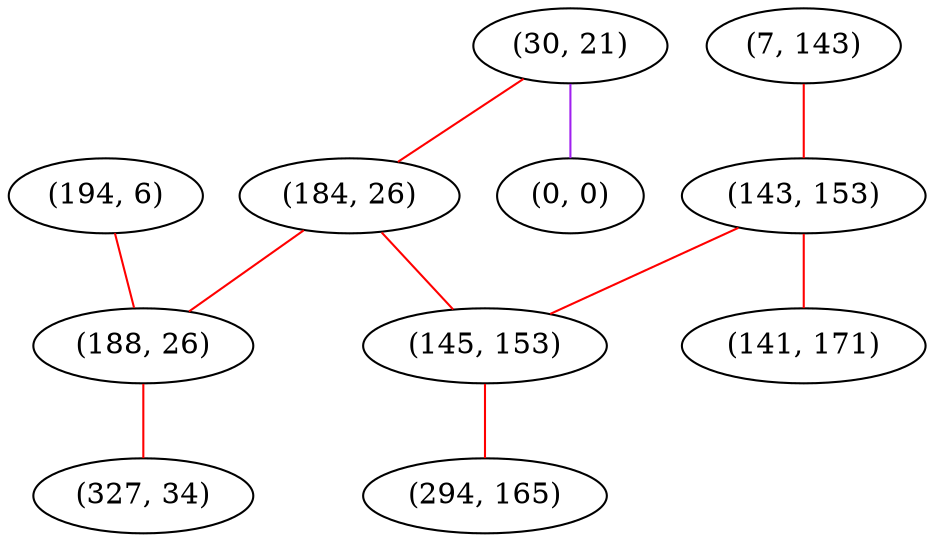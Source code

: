 graph "" {
"(194, 6)";
"(7, 143)";
"(30, 21)";
"(143, 153)";
"(184, 26)";
"(0, 0)";
"(145, 153)";
"(188, 26)";
"(327, 34)";
"(294, 165)";
"(141, 171)";
"(194, 6)" -- "(188, 26)"  [color=red, key=0, weight=1];
"(7, 143)" -- "(143, 153)"  [color=red, key=0, weight=1];
"(30, 21)" -- "(0, 0)"  [color=purple, key=0, weight=4];
"(30, 21)" -- "(184, 26)"  [color=red, key=0, weight=1];
"(143, 153)" -- "(145, 153)"  [color=red, key=0, weight=1];
"(143, 153)" -- "(141, 171)"  [color=red, key=0, weight=1];
"(184, 26)" -- "(188, 26)"  [color=red, key=0, weight=1];
"(184, 26)" -- "(145, 153)"  [color=red, key=0, weight=1];
"(145, 153)" -- "(294, 165)"  [color=red, key=0, weight=1];
"(188, 26)" -- "(327, 34)"  [color=red, key=0, weight=1];
}
